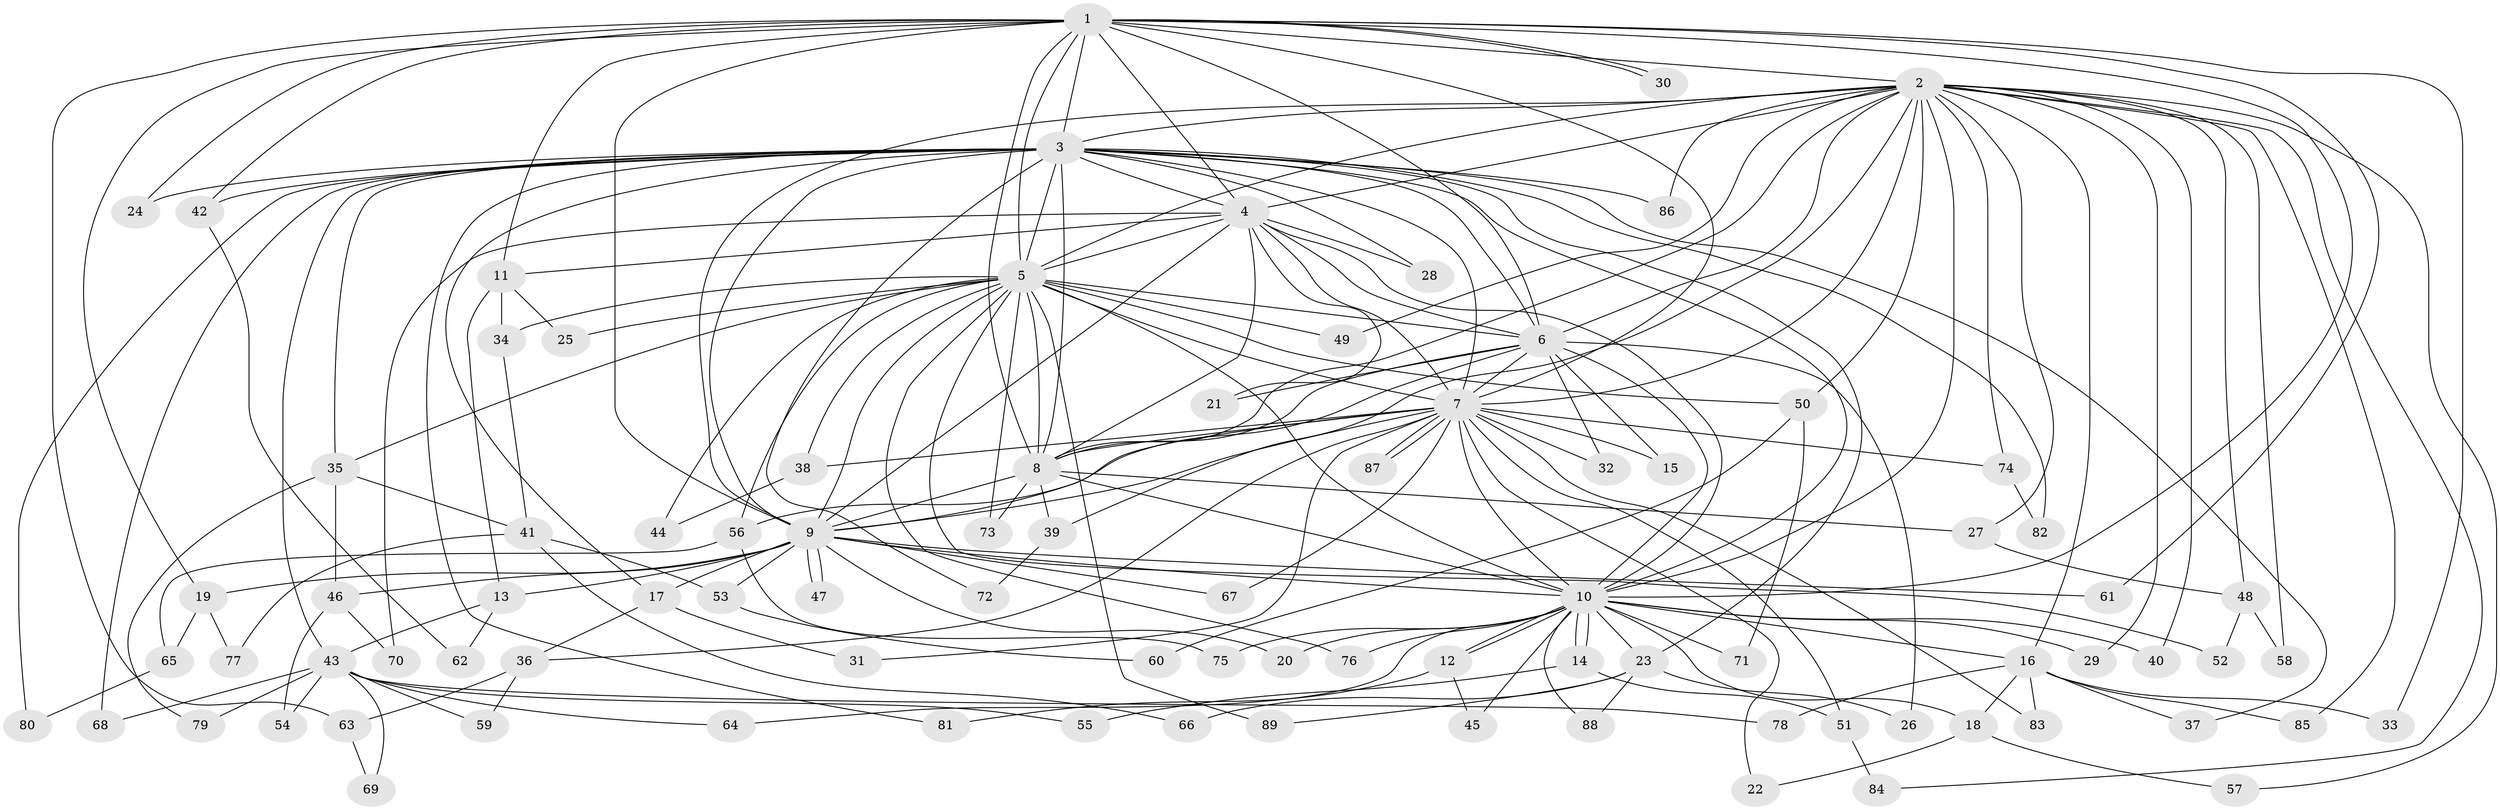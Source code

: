 // Generated by graph-tools (version 1.1) at 2025/45/03/09/25 04:45:50]
// undirected, 89 vertices, 203 edges
graph export_dot {
graph [start="1"]
  node [color=gray90,style=filled];
  1;
  2;
  3;
  4;
  5;
  6;
  7;
  8;
  9;
  10;
  11;
  12;
  13;
  14;
  15;
  16;
  17;
  18;
  19;
  20;
  21;
  22;
  23;
  24;
  25;
  26;
  27;
  28;
  29;
  30;
  31;
  32;
  33;
  34;
  35;
  36;
  37;
  38;
  39;
  40;
  41;
  42;
  43;
  44;
  45;
  46;
  47;
  48;
  49;
  50;
  51;
  52;
  53;
  54;
  55;
  56;
  57;
  58;
  59;
  60;
  61;
  62;
  63;
  64;
  65;
  66;
  67;
  68;
  69;
  70;
  71;
  72;
  73;
  74;
  75;
  76;
  77;
  78;
  79;
  80;
  81;
  82;
  83;
  84;
  85;
  86;
  87;
  88;
  89;
  1 -- 2;
  1 -- 3;
  1 -- 4;
  1 -- 5;
  1 -- 6;
  1 -- 7;
  1 -- 8;
  1 -- 9;
  1 -- 10;
  1 -- 11;
  1 -- 19;
  1 -- 24;
  1 -- 30;
  1 -- 30;
  1 -- 33;
  1 -- 42;
  1 -- 61;
  1 -- 63;
  2 -- 3;
  2 -- 4;
  2 -- 5;
  2 -- 6;
  2 -- 7;
  2 -- 8;
  2 -- 9;
  2 -- 10;
  2 -- 16;
  2 -- 27;
  2 -- 29;
  2 -- 39;
  2 -- 40;
  2 -- 48;
  2 -- 49;
  2 -- 50;
  2 -- 57;
  2 -- 58;
  2 -- 74;
  2 -- 84;
  2 -- 85;
  2 -- 86;
  3 -- 4;
  3 -- 5;
  3 -- 6;
  3 -- 7;
  3 -- 8;
  3 -- 9;
  3 -- 10;
  3 -- 17;
  3 -- 23;
  3 -- 24;
  3 -- 28;
  3 -- 35;
  3 -- 37;
  3 -- 42;
  3 -- 43;
  3 -- 68;
  3 -- 72;
  3 -- 80;
  3 -- 81;
  3 -- 82;
  3 -- 86;
  4 -- 5;
  4 -- 6;
  4 -- 7;
  4 -- 8;
  4 -- 9;
  4 -- 10;
  4 -- 11;
  4 -- 21;
  4 -- 28;
  4 -- 70;
  5 -- 6;
  5 -- 7;
  5 -- 8;
  5 -- 9;
  5 -- 10;
  5 -- 25;
  5 -- 34;
  5 -- 35;
  5 -- 38;
  5 -- 44;
  5 -- 49;
  5 -- 50;
  5 -- 52;
  5 -- 56;
  5 -- 73;
  5 -- 76;
  5 -- 89;
  6 -- 7;
  6 -- 8;
  6 -- 9;
  6 -- 10;
  6 -- 15;
  6 -- 21;
  6 -- 26;
  6 -- 32;
  7 -- 8;
  7 -- 9;
  7 -- 10;
  7 -- 15;
  7 -- 22;
  7 -- 31;
  7 -- 32;
  7 -- 36;
  7 -- 38;
  7 -- 51;
  7 -- 56;
  7 -- 67;
  7 -- 74;
  7 -- 83;
  7 -- 87;
  7 -- 87;
  8 -- 9;
  8 -- 10;
  8 -- 27;
  8 -- 39;
  8 -- 73;
  9 -- 10;
  9 -- 13;
  9 -- 17;
  9 -- 19;
  9 -- 20;
  9 -- 46;
  9 -- 47;
  9 -- 47;
  9 -- 53;
  9 -- 61;
  9 -- 67;
  10 -- 12;
  10 -- 12;
  10 -- 14;
  10 -- 14;
  10 -- 16;
  10 -- 18;
  10 -- 20;
  10 -- 23;
  10 -- 29;
  10 -- 40;
  10 -- 45;
  10 -- 64;
  10 -- 71;
  10 -- 75;
  10 -- 76;
  10 -- 88;
  11 -- 13;
  11 -- 25;
  11 -- 34;
  12 -- 45;
  12 -- 81;
  13 -- 43;
  13 -- 62;
  14 -- 51;
  14 -- 55;
  16 -- 18;
  16 -- 33;
  16 -- 37;
  16 -- 78;
  16 -- 83;
  16 -- 85;
  17 -- 31;
  17 -- 36;
  18 -- 22;
  18 -- 57;
  19 -- 65;
  19 -- 77;
  23 -- 26;
  23 -- 66;
  23 -- 88;
  23 -- 89;
  27 -- 48;
  34 -- 41;
  35 -- 41;
  35 -- 46;
  35 -- 79;
  36 -- 59;
  36 -- 63;
  38 -- 44;
  39 -- 72;
  41 -- 53;
  41 -- 66;
  41 -- 77;
  42 -- 62;
  43 -- 54;
  43 -- 55;
  43 -- 59;
  43 -- 64;
  43 -- 68;
  43 -- 69;
  43 -- 78;
  43 -- 79;
  46 -- 54;
  46 -- 70;
  48 -- 52;
  48 -- 58;
  50 -- 60;
  50 -- 71;
  51 -- 84;
  53 -- 60;
  56 -- 65;
  56 -- 75;
  63 -- 69;
  65 -- 80;
  74 -- 82;
}
